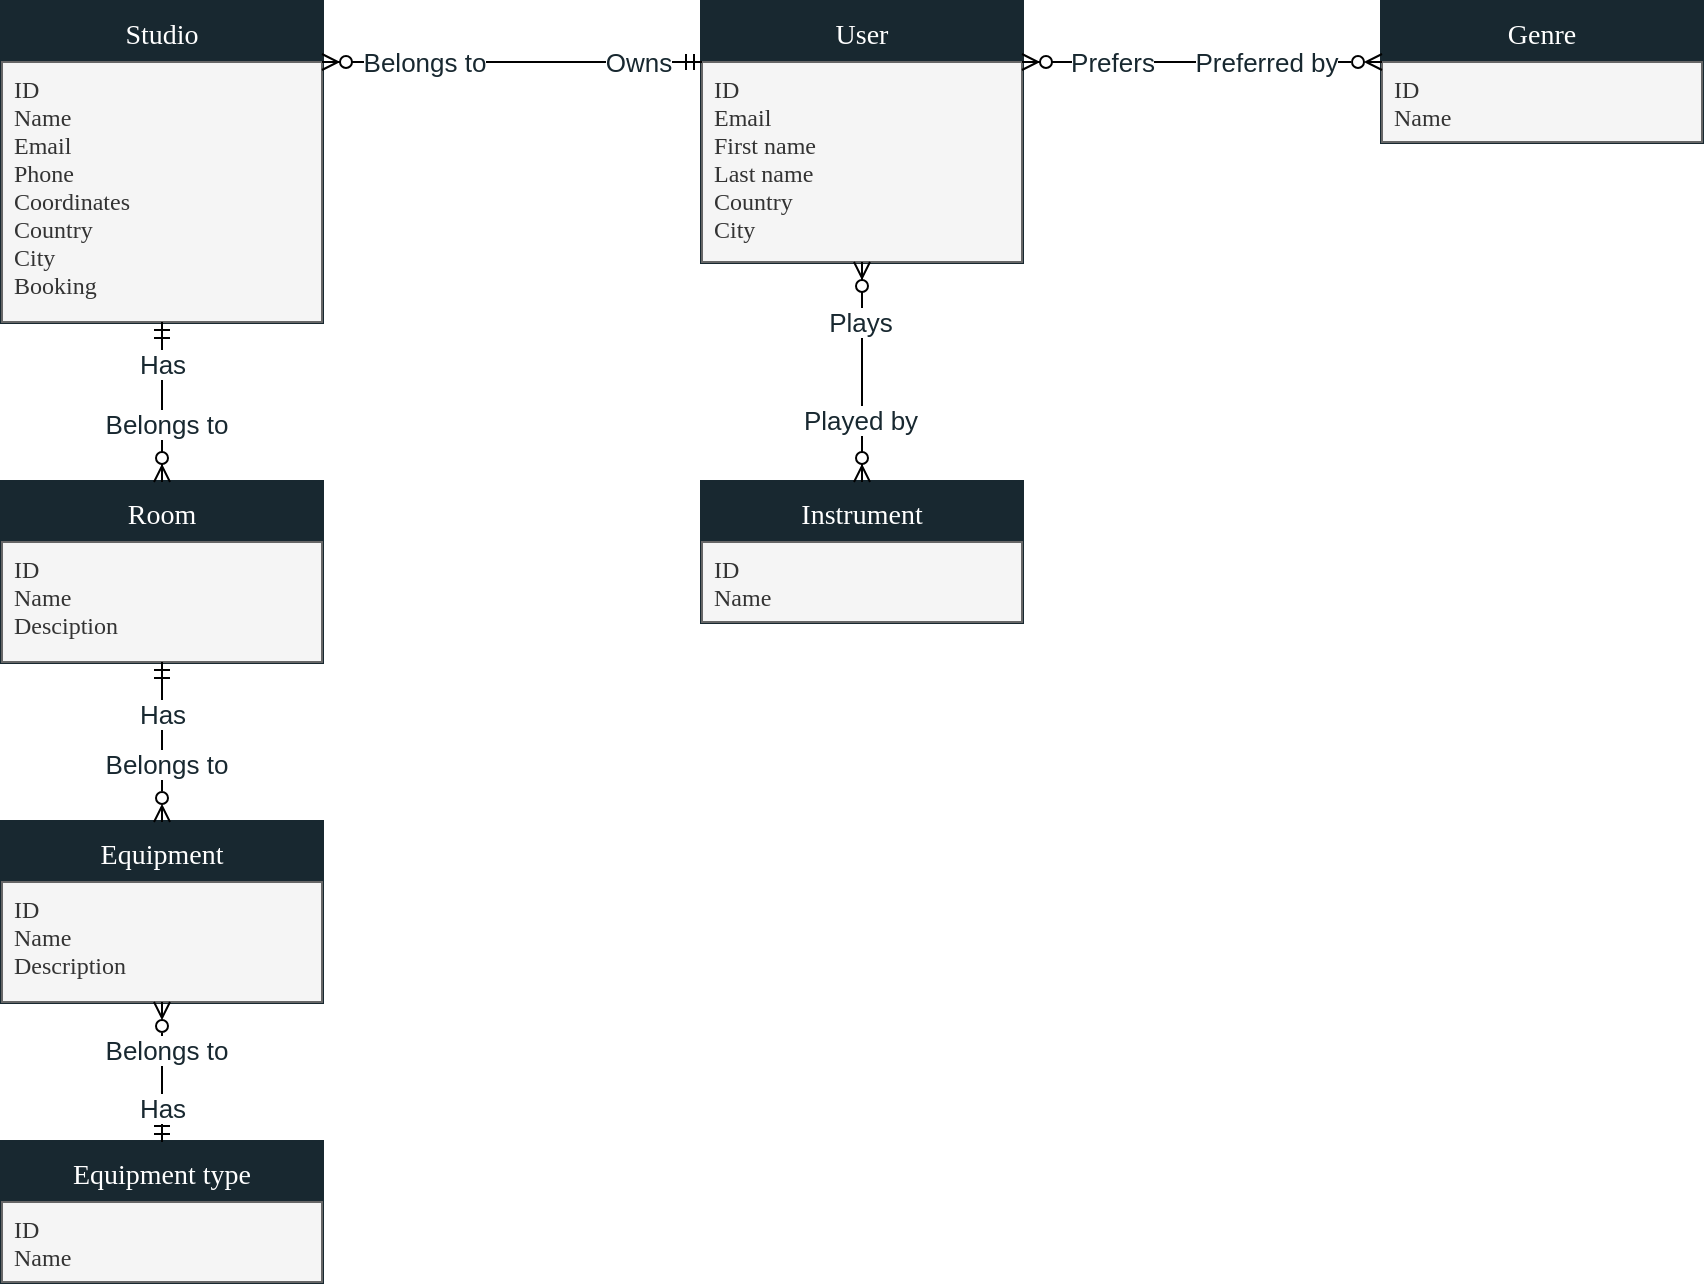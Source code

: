 <mxfile>
    <diagram name="Page-1" id="e56a1550-8fbb-45ad-956c-1786394a9013">
        <mxGraphModel dx="714" dy="469" grid="1" gridSize="10" guides="1" tooltips="1" connect="1" arrows="1" fold="1" page="1" pageScale="1" pageWidth="1100" pageHeight="850" background="none" math="0" shadow="0">
            <root>
                <mxCell id="0"/>
                <mxCell id="1" parent="0"/>
                <mxCell id="3rvUQVWXYSZ7Kkv7UA1M-1" value="User" style="swimlane;childLayout=stackLayout;horizontal=1;startSize=30;horizontalStack=0;rounded=1;fontSize=14;fontStyle=0;strokeWidth=2;resizeParent=0;resizeLast=1;shadow=0;dashed=0;align=center;fillColor=#182830;strokeColor=#182830;arcSize=0;fontFamily=Poppins;fontSource=https%3A%2F%2Ffonts.googleapis.com%2Fcss%3Ffamily%3DPoppins;fontColor=#FFFFFF;swimlaneLine=1;glass=0;sketch=0;" parent="1" vertex="1">
                    <mxGeometry x="460" y="270" width="160" height="130" as="geometry">
                        <mxRectangle x="460" y="330" width="70" height="30" as="alternateBounds"/>
                    </mxGeometry>
                </mxCell>
                <mxCell id="3rvUQVWXYSZ7Kkv7UA1M-2" value="ID&#10;Email&#10;First name&#10;Last name&#10;Country&#10;City" style="align=left;strokeColor=#666666;fillColor=#f5f5f5;spacingLeft=4;fontSize=12;verticalAlign=top;resizable=0;rotatable=0;part=1;fontFamily=Poppins;fontSource=https%3A%2F%2Ffonts.googleapis.com%2Fcss%3Ffamily%3DPoppins;fontColor=#333333;" parent="3rvUQVWXYSZ7Kkv7UA1M-1" vertex="1">
                    <mxGeometry y="30" width="160" height="100" as="geometry"/>
                </mxCell>
                <mxCell id="3rvUQVWXYSZ7Kkv7UA1M-3" value="Instrument" style="swimlane;childLayout=stackLayout;horizontal=1;startSize=30;horizontalStack=0;rounded=0;fontSize=14;fontStyle=0;strokeWidth=2;resizeParent=0;resizeLast=1;shadow=0;dashed=0;align=center;fillColor=#182830;strokeColor=#182830;arcSize=0;fontFamily=Poppins;fontSource=https%3A%2F%2Ffonts.googleapis.com%2Fcss%3Ffamily%3DPoppins;fontColor=#FFFFFF;swimlaneLine=1;glass=0;sketch=0;" parent="1" vertex="1">
                    <mxGeometry x="460" y="510" width="160" height="70" as="geometry"/>
                </mxCell>
                <mxCell id="3rvUQVWXYSZ7Kkv7UA1M-4" value="ID&#10;Name" style="align=left;strokeColor=#666666;fillColor=#f5f5f5;spacingLeft=4;fontSize=12;verticalAlign=top;resizable=0;rotatable=0;part=1;fontFamily=Poppins;fontSource=https%3A%2F%2Ffonts.googleapis.com%2Fcss%3Ffamily%3DPoppins;fontColor=#333333;" parent="3rvUQVWXYSZ7Kkv7UA1M-3" vertex="1">
                    <mxGeometry y="30" width="160" height="40" as="geometry"/>
                </mxCell>
                <mxCell id="3rvUQVWXYSZ7Kkv7UA1M-5" value="Genre" style="swimlane;childLayout=stackLayout;horizontal=1;startSize=30;horizontalStack=0;rounded=0;fontSize=14;fontStyle=0;strokeWidth=2;resizeParent=0;resizeLast=1;shadow=0;dashed=0;align=center;fillColor=#182830;strokeColor=#182830;arcSize=0;fontFamily=Poppins;fontSource=https%3A%2F%2Ffonts.googleapis.com%2Fcss%3Ffamily%3DPoppins;fontColor=#FFFFFF;swimlaneLine=1;glass=0;sketch=0;" parent="1" vertex="1">
                    <mxGeometry x="800" y="270" width="160" height="70" as="geometry"/>
                </mxCell>
                <mxCell id="3rvUQVWXYSZ7Kkv7UA1M-6" value="ID&#10;Name" style="align=left;strokeColor=#666666;fillColor=#f5f5f5;spacingLeft=4;fontSize=12;verticalAlign=top;resizable=0;rotatable=0;part=1;fontFamily=Poppins;fontSource=https%3A%2F%2Ffonts.googleapis.com%2Fcss%3Ffamily%3DPoppins;fontColor=#333333;" parent="3rvUQVWXYSZ7Kkv7UA1M-5" vertex="1">
                    <mxGeometry y="30" width="160" height="40" as="geometry"/>
                </mxCell>
                <mxCell id="3rvUQVWXYSZ7Kkv7UA1M-9" value="Studio" style="swimlane;childLayout=stackLayout;horizontal=1;startSize=30;horizontalStack=0;rounded=1;fontSize=14;fontStyle=0;strokeWidth=2;resizeParent=0;resizeLast=1;shadow=0;dashed=0;align=center;fillColor=#182830;strokeColor=#182830;arcSize=0;fontFamily=Poppins;fontSource=https%3A%2F%2Ffonts.googleapis.com%2Fcss%3Ffamily%3DPoppins;fontColor=#FFFFFF;swimlaneLine=1;glass=0;sketch=0;" parent="1" vertex="1">
                    <mxGeometry x="110" y="270" width="160" height="160" as="geometry">
                        <mxRectangle x="460" y="330" width="70" height="30" as="alternateBounds"/>
                    </mxGeometry>
                </mxCell>
                <mxCell id="3rvUQVWXYSZ7Kkv7UA1M-10" value="ID&#10;Name&#10;Email&#10;Phone&#10;Coordinates&#10;Country&#10;City&#10;Booking" style="align=left;strokeColor=#666666;fillColor=#f5f5f5;spacingLeft=4;fontSize=12;verticalAlign=top;resizable=0;rotatable=0;part=1;fontFamily=Poppins;fontSource=https%3A%2F%2Ffonts.googleapis.com%2Fcss%3Ffamily%3DPoppins;fontColor=#333333;" parent="3rvUQVWXYSZ7Kkv7UA1M-9" vertex="1">
                    <mxGeometry y="30" width="160" height="130" as="geometry"/>
                </mxCell>
                <mxCell id="3rvUQVWXYSZ7Kkv7UA1M-11" value="Equipment" style="swimlane;childLayout=stackLayout;horizontal=1;startSize=30;horizontalStack=0;rounded=0;fontSize=14;fontStyle=0;strokeWidth=2;resizeParent=0;resizeLast=1;shadow=0;dashed=0;align=center;fillColor=#182830;strokeColor=#182830;arcSize=0;fontFamily=Poppins;fontSource=https%3A%2F%2Ffonts.googleapis.com%2Fcss%3Ffamily%3DPoppins;fontColor=#FFFFFF;swimlaneLine=1;glass=0;sketch=0;" parent="1" vertex="1">
                    <mxGeometry x="110" y="680" width="160" height="90" as="geometry"/>
                </mxCell>
                <mxCell id="3rvUQVWXYSZ7Kkv7UA1M-12" value="ID&#10;Name&#10;Description" style="align=left;strokeColor=#666666;fillColor=#f5f5f5;spacingLeft=4;fontSize=12;verticalAlign=top;resizable=0;rotatable=0;part=1;fontFamily=Poppins;fontSource=https%3A%2F%2Ffonts.googleapis.com%2Fcss%3Ffamily%3DPoppins;fontColor=#333333;" parent="3rvUQVWXYSZ7Kkv7UA1M-11" vertex="1">
                    <mxGeometry y="30" width="160" height="60" as="geometry"/>
                </mxCell>
                <mxCell id="3rvUQVWXYSZ7Kkv7UA1M-13" value="Room" style="swimlane;childLayout=stackLayout;horizontal=1;startSize=30;horizontalStack=0;rounded=0;fontSize=14;fontStyle=0;strokeWidth=2;resizeParent=0;resizeLast=1;shadow=0;dashed=0;align=center;fillColor=#182830;strokeColor=#182830;arcSize=0;fontFamily=Poppins;fontSource=https%3A%2F%2Ffonts.googleapis.com%2Fcss%3Ffamily%3DPoppins;fontColor=#FFFFFF;swimlaneLine=1;glass=0;sketch=0;" parent="1" vertex="1">
                    <mxGeometry x="110" y="510" width="160" height="90" as="geometry"/>
                </mxCell>
                <mxCell id="3rvUQVWXYSZ7Kkv7UA1M-14" value="ID&#10;Name&#10;Desciption" style="align=left;strokeColor=#666666;fillColor=#f5f5f5;spacingLeft=4;fontSize=12;verticalAlign=top;resizable=0;rotatable=0;part=1;fontFamily=Poppins;fontSource=https%3A%2F%2Ffonts.googleapis.com%2Fcss%3Ffamily%3DPoppins;fontColor=#333333;" parent="3rvUQVWXYSZ7Kkv7UA1M-13" vertex="1">
                    <mxGeometry y="30" width="160" height="60" as="geometry"/>
                </mxCell>
                <mxCell id="3rvUQVWXYSZ7Kkv7UA1M-15" value="" style="fontSize=12;html=1;endArrow=ERzeroToMany;startArrow=ERmandOne;rounded=0;fontColor=#182830;exitX=0;exitY=0;exitDx=0;exitDy=0;entryX=1;entryY=0;entryDx=0;entryDy=0;" parent="1" source="3rvUQVWXYSZ7Kkv7UA1M-2" target="3rvUQVWXYSZ7Kkv7UA1M-10" edge="1">
                    <mxGeometry width="100" height="100" relative="1" as="geometry">
                        <mxPoint x="290" y="550" as="sourcePoint"/>
                        <mxPoint x="390" y="450" as="targetPoint"/>
                    </mxGeometry>
                </mxCell>
                <mxCell id="3rvUQVWXYSZ7Kkv7UA1M-17" value="Owns" style="edgeLabel;html=1;align=center;verticalAlign=middle;resizable=0;points=[];fontSize=13;fontColor=#182830;labelBackgroundColor=#FFFFFF;" parent="3rvUQVWXYSZ7Kkv7UA1M-15" vertex="1" connectable="0">
                    <mxGeometry x="-0.551" relative="1" as="geometry">
                        <mxPoint x="10" as="offset"/>
                    </mxGeometry>
                </mxCell>
                <mxCell id="3rvUQVWXYSZ7Kkv7UA1M-18" value="Belongs to" style="edgeLabel;html=1;align=center;verticalAlign=middle;resizable=0;points=[];fontSize=13;fontColor=#182830;labelBackgroundColor=#FFFFFF;" parent="3rvUQVWXYSZ7Kkv7UA1M-15" vertex="1" connectable="0">
                    <mxGeometry x="0.696" relative="1" as="geometry">
                        <mxPoint x="22" as="offset"/>
                    </mxGeometry>
                </mxCell>
                <mxCell id="3rvUQVWXYSZ7Kkv7UA1M-19" value="" style="fontSize=12;html=1;endArrow=ERzeroToMany;startArrow=ERmandOne;rounded=0;fontColor=#182830;exitX=0.5;exitY=1;exitDx=0;exitDy=0;entryX=0.5;entryY=0;entryDx=0;entryDy=0;" parent="1" source="3rvUQVWXYSZ7Kkv7UA1M-10" target="3rvUQVWXYSZ7Kkv7UA1M-13" edge="1">
                    <mxGeometry width="100" height="100" relative="1" as="geometry">
                        <mxPoint x="460" y="450" as="sourcePoint"/>
                        <mxPoint x="270" y="450" as="targetPoint"/>
                    </mxGeometry>
                </mxCell>
                <mxCell id="3rvUQVWXYSZ7Kkv7UA1M-20" value="Has" style="edgeLabel;html=1;align=center;verticalAlign=middle;resizable=0;points=[];fontSize=13;fontColor=#182830;labelBackgroundColor=#FFFFFF;" parent="3rvUQVWXYSZ7Kkv7UA1M-19" vertex="1" connectable="0">
                    <mxGeometry x="-0.551" relative="1" as="geometry">
                        <mxPoint y="3" as="offset"/>
                    </mxGeometry>
                </mxCell>
                <mxCell id="3rvUQVWXYSZ7Kkv7UA1M-21" value="Belongs to" style="edgeLabel;html=1;align=center;verticalAlign=middle;resizable=0;points=[];fontSize=13;fontColor=#182830;labelBackgroundColor=#FFFFFF;" parent="3rvUQVWXYSZ7Kkv7UA1M-19" vertex="1" connectable="0">
                    <mxGeometry x="0.696" relative="1" as="geometry">
                        <mxPoint x="2" y="-17" as="offset"/>
                    </mxGeometry>
                </mxCell>
                <mxCell id="3rvUQVWXYSZ7Kkv7UA1M-22" value="" style="fontSize=12;html=1;endArrow=ERzeroToMany;startArrow=ERmandOne;rounded=0;fontColor=#182830;exitX=0.5;exitY=1;exitDx=0;exitDy=0;entryX=0.5;entryY=0;entryDx=0;entryDy=0;edgeStyle=orthogonalEdgeStyle;startFill=0;endFill=0;" parent="1" source="3rvUQVWXYSZ7Kkv7UA1M-14" target="3rvUQVWXYSZ7Kkv7UA1M-11" edge="1">
                    <mxGeometry width="100" height="100" relative="1" as="geometry">
                        <mxPoint x="190" y="586.0" as="sourcePoint"/>
                        <mxPoint x="190" y="666.0" as="targetPoint"/>
                    </mxGeometry>
                </mxCell>
                <mxCell id="3rvUQVWXYSZ7Kkv7UA1M-23" value="Has" style="edgeLabel;html=1;align=center;verticalAlign=middle;resizable=0;points=[];fontSize=13;fontColor=#182830;labelBackgroundColor=#FFFFFF;" parent="3rvUQVWXYSZ7Kkv7UA1M-22" vertex="1" connectable="0">
                    <mxGeometry x="-0.551" relative="1" as="geometry">
                        <mxPoint y="8" as="offset"/>
                    </mxGeometry>
                </mxCell>
                <mxCell id="3rvUQVWXYSZ7Kkv7UA1M-24" value="Belongs to" style="edgeLabel;html=1;align=center;verticalAlign=middle;resizable=0;points=[];fontSize=13;fontColor=#182830;labelBackgroundColor=#FFFFFF;" parent="3rvUQVWXYSZ7Kkv7UA1M-22" vertex="1" connectable="0">
                    <mxGeometry x="0.696" relative="1" as="geometry">
                        <mxPoint x="2" y="-17" as="offset"/>
                    </mxGeometry>
                </mxCell>
                <mxCell id="3rvUQVWXYSZ7Kkv7UA1M-25" value="" style="fontSize=12;html=1;endArrow=ERzeroToMany;endFill=1;startArrow=ERzeroToMany;rounded=0;fontColor=#182830;entryX=0.5;entryY=1;entryDx=0;entryDy=0;exitX=0.5;exitY=0;exitDx=0;exitDy=0;" parent="1" source="3rvUQVWXYSZ7Kkv7UA1M-3" target="3rvUQVWXYSZ7Kkv7UA1M-2" edge="1">
                    <mxGeometry width="100" height="100" relative="1" as="geometry">
                        <mxPoint x="370" y="560" as="sourcePoint"/>
                        <mxPoint x="470" y="460" as="targetPoint"/>
                    </mxGeometry>
                </mxCell>
                <mxCell id="3rvUQVWXYSZ7Kkv7UA1M-26" value="Plays" style="edgeLabel;html=1;align=center;verticalAlign=middle;resizable=0;points=[];fontSize=13;fontColor=#182830;labelBackgroundColor=#FFFFFF;" parent="3rvUQVWXYSZ7Kkv7UA1M-25" vertex="1" connectable="0">
                    <mxGeometry x="0.31" y="1" relative="1" as="geometry">
                        <mxPoint y="-8" as="offset"/>
                    </mxGeometry>
                </mxCell>
                <mxCell id="3rvUQVWXYSZ7Kkv7UA1M-27" value="Played by" style="edgeLabel;html=1;align=center;verticalAlign=middle;resizable=0;points=[];fontSize=13;fontColor=#182830;labelBackgroundColor=#FFFFFF;" parent="3rvUQVWXYSZ7Kkv7UA1M-25" vertex="1" connectable="0">
                    <mxGeometry x="-0.326" y="1" relative="1" as="geometry">
                        <mxPoint y="6" as="offset"/>
                    </mxGeometry>
                </mxCell>
                <mxCell id="3rvUQVWXYSZ7Kkv7UA1M-28" value="" style="fontSize=12;html=1;endArrow=ERzeroToMany;startArrow=ERzeroToMany;rounded=0;fontColor=#182830;exitX=0;exitY=0;exitDx=0;exitDy=0;entryX=1;entryY=0;entryDx=0;entryDy=0;startFill=0;" parent="1" source="3rvUQVWXYSZ7Kkv7UA1M-6" target="3rvUQVWXYSZ7Kkv7UA1M-2" edge="1">
                    <mxGeometry width="100" height="100" relative="1" as="geometry">
                        <mxPoint x="830" y="410" as="sourcePoint"/>
                        <mxPoint x="640" y="410" as="targetPoint"/>
                    </mxGeometry>
                </mxCell>
                <mxCell id="3rvUQVWXYSZ7Kkv7UA1M-29" value="Preferred by" style="edgeLabel;html=1;align=center;verticalAlign=middle;resizable=0;points=[];fontSize=13;fontColor=#182830;labelBackgroundColor=#FFFFFF;" parent="3rvUQVWXYSZ7Kkv7UA1M-28" vertex="1" connectable="0">
                    <mxGeometry x="-0.551" relative="1" as="geometry">
                        <mxPoint x="-18" as="offset"/>
                    </mxGeometry>
                </mxCell>
                <mxCell id="3rvUQVWXYSZ7Kkv7UA1M-30" value="Prefers" style="edgeLabel;html=1;align=center;verticalAlign=middle;resizable=0;points=[];fontSize=13;fontColor=#182830;labelBackgroundColor=#FFFFFF;" parent="3rvUQVWXYSZ7Kkv7UA1M-28" vertex="1" connectable="0">
                    <mxGeometry x="0.696" relative="1" as="geometry">
                        <mxPoint x="17" as="offset"/>
                    </mxGeometry>
                </mxCell>
                <mxCell id="3rvUQVWXYSZ7Kkv7UA1M-31" value="Equipment type" style="swimlane;childLayout=stackLayout;horizontal=1;startSize=30;horizontalStack=0;rounded=0;fontSize=14;fontStyle=0;strokeWidth=2;resizeParent=0;resizeLast=1;shadow=0;dashed=0;align=center;fillColor=#182830;strokeColor=#182830;arcSize=0;fontFamily=Poppins;fontSource=https%3A%2F%2Ffonts.googleapis.com%2Fcss%3Ffamily%3DPoppins;fontColor=#FFFFFF;swimlaneLine=1;glass=0;sketch=0;" parent="1" vertex="1">
                    <mxGeometry x="110" y="840" width="160" height="70" as="geometry"/>
                </mxCell>
                <mxCell id="3rvUQVWXYSZ7Kkv7UA1M-32" value="ID&#10;Name" style="align=left;strokeColor=#666666;fillColor=#f5f5f5;spacingLeft=4;fontSize=12;verticalAlign=top;resizable=0;rotatable=0;part=1;fontFamily=Poppins;fontSource=https%3A%2F%2Ffonts.googleapis.com%2Fcss%3Ffamily%3DPoppins;fontColor=#333333;" parent="3rvUQVWXYSZ7Kkv7UA1M-31" vertex="1">
                    <mxGeometry y="30" width="160" height="40" as="geometry"/>
                </mxCell>
                <mxCell id="3rvUQVWXYSZ7Kkv7UA1M-42" value="" style="fontSize=12;html=1;endArrow=ERzeroToMany;startArrow=ERmandOne;rounded=0;fontColor=#182830;exitX=0.5;exitY=0;exitDx=0;exitDy=0;edgeStyle=orthogonalEdgeStyle;entryX=0.5;entryY=1;entryDx=0;entryDy=0;endFill=0;" parent="1" source="3rvUQVWXYSZ7Kkv7UA1M-31" target="3rvUQVWXYSZ7Kkv7UA1M-12" edge="1">
                    <mxGeometry width="100" height="100" relative="1" as="geometry">
                        <mxPoint x="60" y="790" as="sourcePoint"/>
                        <mxPoint x="160" y="780" as="targetPoint"/>
                    </mxGeometry>
                </mxCell>
                <mxCell id="3rvUQVWXYSZ7Kkv7UA1M-43" value="Has" style="edgeLabel;html=1;align=center;verticalAlign=middle;resizable=0;points=[];fontSize=13;fontColor=#182830;labelBackgroundColor=#FFFFFF;" parent="3rvUQVWXYSZ7Kkv7UA1M-42" vertex="1" connectable="0">
                    <mxGeometry x="-0.551" relative="1" as="geometry">
                        <mxPoint y="-2" as="offset"/>
                    </mxGeometry>
                </mxCell>
                <mxCell id="3rvUQVWXYSZ7Kkv7UA1M-44" value="Belongs to" style="edgeLabel;html=1;align=center;verticalAlign=middle;resizable=0;points=[];fontSize=13;fontColor=#182830;labelBackgroundColor=#FFFFFF;" parent="3rvUQVWXYSZ7Kkv7UA1M-42" vertex="1" connectable="0">
                    <mxGeometry x="0.696" relative="1" as="geometry">
                        <mxPoint x="2" y="13" as="offset"/>
                    </mxGeometry>
                </mxCell>
            </root>
        </mxGraphModel>
    </diagram>
</mxfile>
